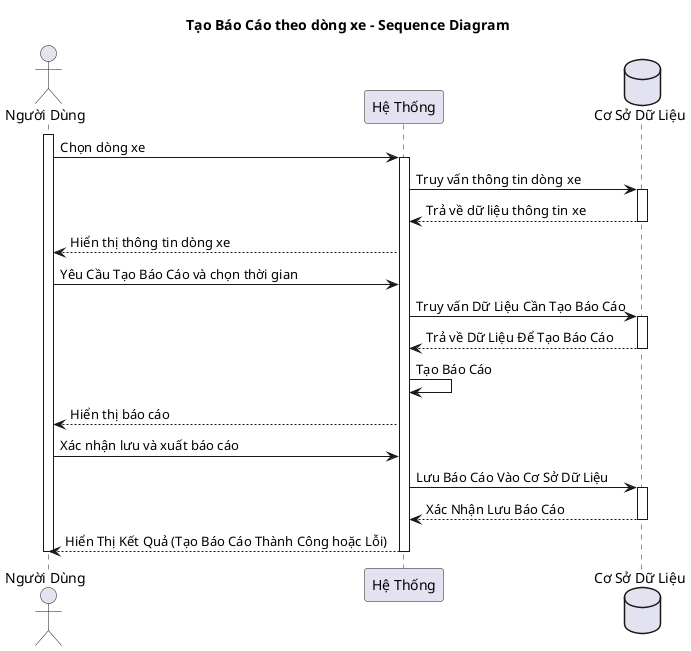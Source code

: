 @startuml
title Tạo Báo Cáo theo dòng xe - Sequence Diagram

actor "Người Dùng" as user
participant "Hệ Thống" as system
database "Cơ Sở Dữ Liệu" as database

activate user
user -> system: Chọn dòng xe
activate system
system ->database: Truy vấn thông tin dòng xe
activate database
database --> system: Trả về dữ liệu thông tin xe
deactivate database
system --> user: Hiển thị thông tin dòng xe
user -> system: Yêu Cầu Tạo Báo Cáo và chọn thời gian
system -> database: Truy vấn Dữ Liệu Cần Tạo Báo Cáo
activate database
database --> system: Trả về Dữ Liệu Để Tạo Báo Cáo
deactivate database
system -> system: Tạo Báo Cáo
system --> user: Hiển thị báo cáo
user -> system: Xác nhận lưu và xuất báo cáo
system -> database: Lưu Báo Cáo Vào Cơ Sở Dữ Liệu
activate database
database --> system: Xác Nhận Lưu Báo Cáo
deactivate database
system --> user: Hiển Thị Kết Quả (Tạo Báo Cáo Thành Công hoặc Lỗi)
deactivate system
deactivate user
@enduml
